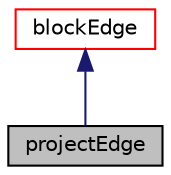 digraph "projectEdge"
{
  bgcolor="transparent";
  edge [fontname="Helvetica",fontsize="10",labelfontname="Helvetica",labelfontsize="10"];
  node [fontname="Helvetica",fontsize="10",shape=record];
  Node1 [label="projectEdge",height=0.2,width=0.4,color="black", fillcolor="grey75", style="filled" fontcolor="black"];
  Node2 -> Node1 [dir="back",color="midnightblue",fontsize="10",style="solid",fontname="Helvetica"];
  Node2 [label="blockEdge",height=0.2,width=0.4,color="red",URL="$classFoam_1_1blockEdge.html",tooltip="Define a curved edge that is parameterized for 0&lt;lambda&lt;1 between the start and end point..."];
}
